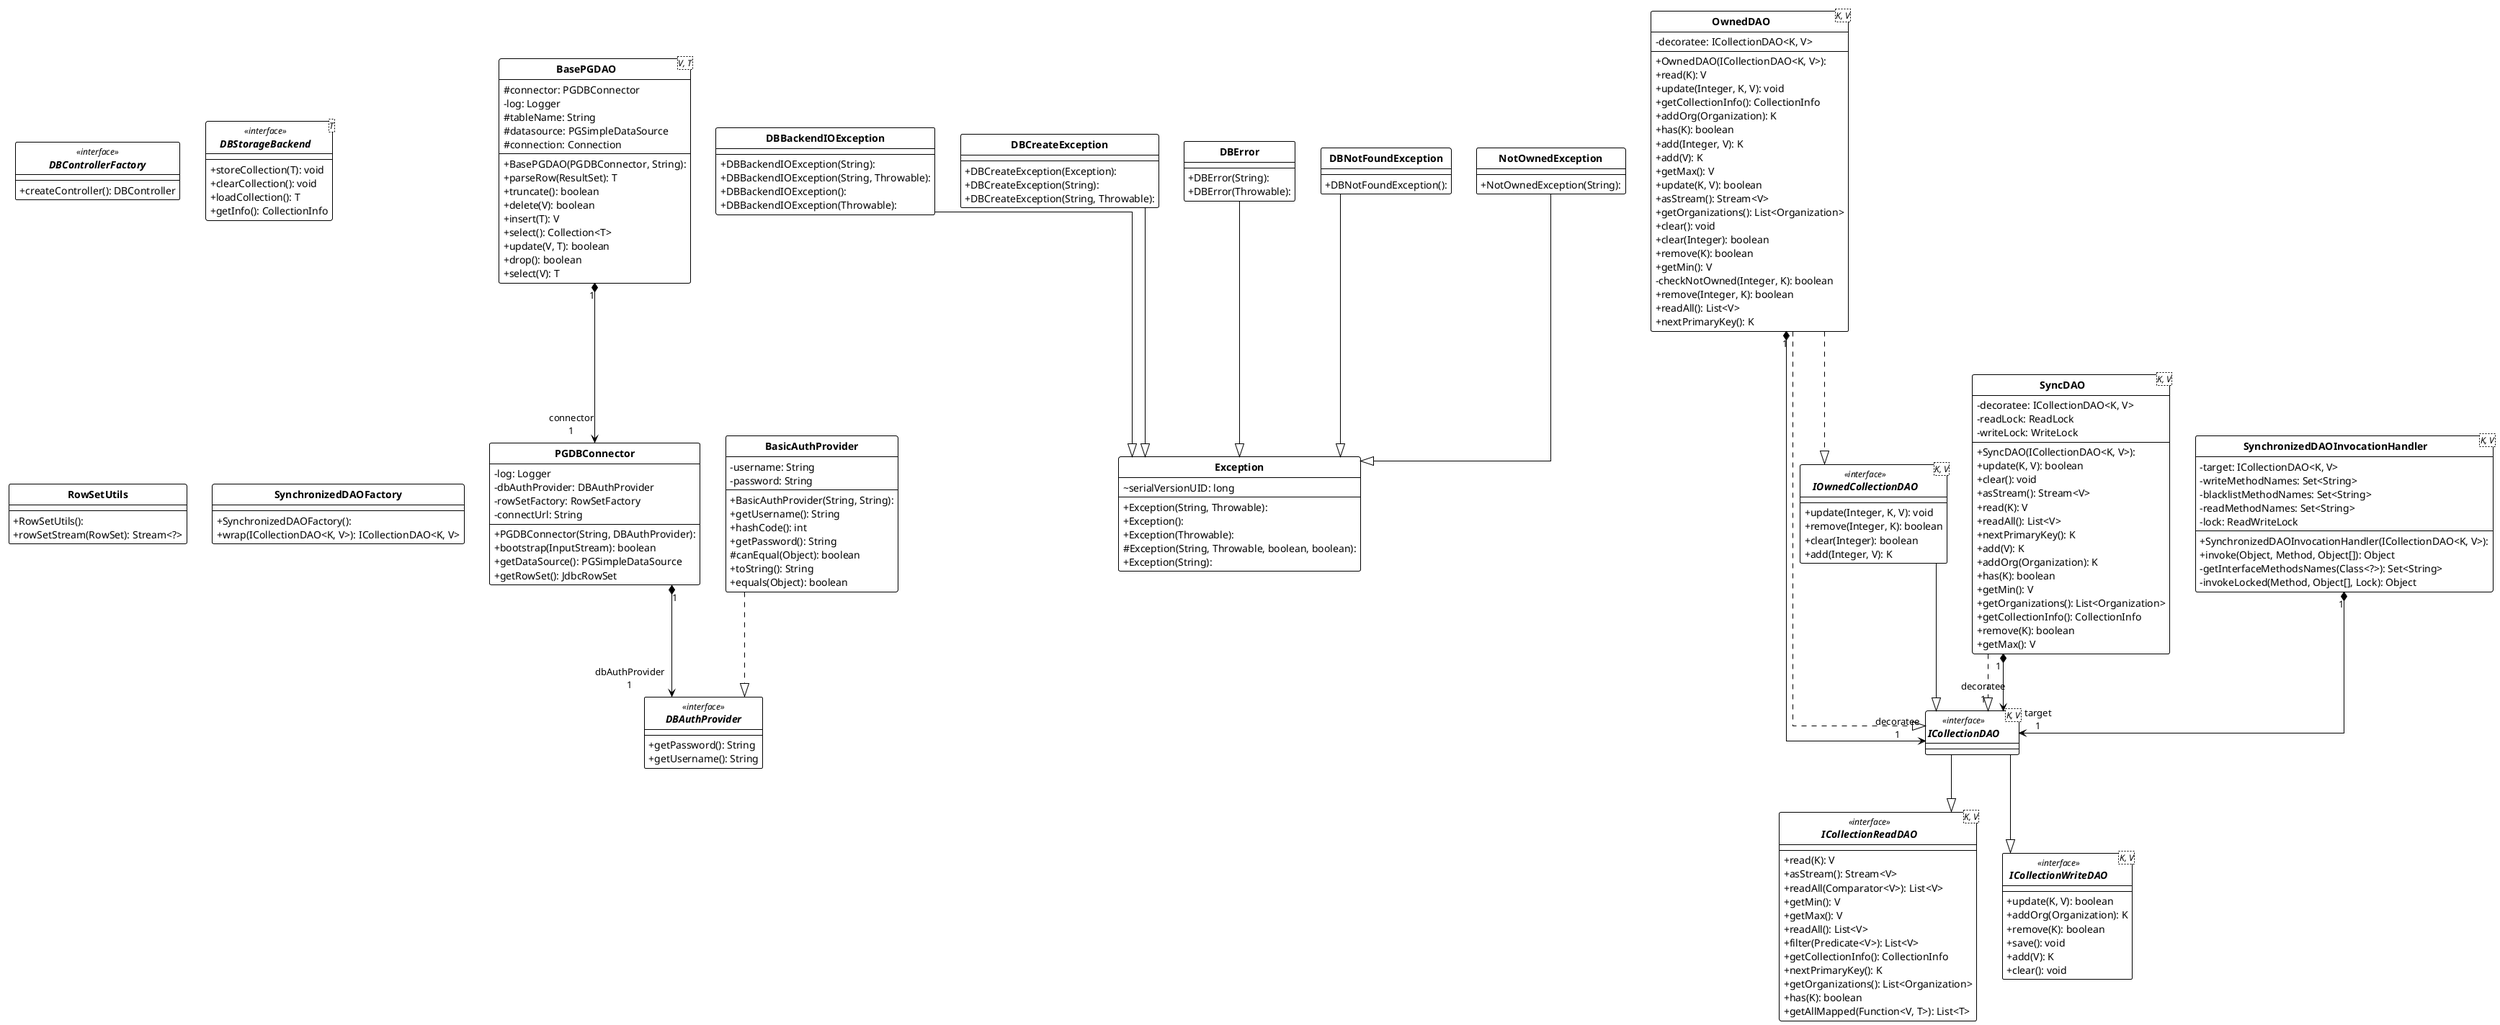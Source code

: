 
@startuml

!theme plain
top to bottom direction
skinparam linetype ortho
skinparam classAttributeIconSize 0
hide circle

<style>
classDiagram {
    class {
        header {
            FontStyle bold
        }
    }
}
</style>
!theme plain
top to bottom direction
skinparam linetype ortho

class BasePGDAO<V, T> {
  + BasePGDAO(PGDBConnector, String): 
  # connector: PGDBConnector
  - log: Logger
  # tableName: String
  # datasource: PGSimpleDataSource
  # connection: Connection
  + parseRow(ResultSet): T
  + truncate(): boolean
  + delete(V): boolean
  + insert(T): V
  + select(): Collection<T>
  + update(V, T): boolean
  + drop(): boolean
  + select(V): T
}
class BasicAuthProvider {
  + BasicAuthProvider(String, String): 
  - username: String
  - password: String
  + getUsername(): String
  + hashCode(): int
  + getPassword(): String
  # canEqual(Object): boolean
  + toString(): String
  + equals(Object): boolean
}
interface DBAuthProvider << interface >> {
  + getPassword(): String
  + getUsername(): String
}
class DBBackendIOException {
  + DBBackendIOException(String): 
  + DBBackendIOException(String, Throwable): 
  + DBBackendIOException(): 
  + DBBackendIOException(Throwable): 
}
interface DBControllerFactory << interface >> {
  + createController(): DBController
}
class DBCreateException {
  + DBCreateException(Exception): 
  + DBCreateException(String): 
  + DBCreateException(String, Throwable): 
}
class DBError {
  + DBError(String): 
  + DBError(Throwable): 
}
class DBNotFoundException {
  + DBNotFoundException(): 
}
interface DBStorageBackend<T> << interface >> {
  + storeCollection(T): void
  + clearCollection(): void
  + loadCollection(): T
  + getInfo(): CollectionInfo
}
class Exception {
  + Exception(String, Throwable): 
  + Exception(): 
  + Exception(Throwable): 
  # Exception(String, Throwable, boolean, boolean): 
  + Exception(String): 
  ~ serialVersionUID: long
}
interface ICollectionDAO<K, V> << interface >>
interface ICollectionReadDAO<K, V> << interface >> {
  + read(K): V
  + asStream(): Stream<V>
  + readAll(Comparator<V>): List<V>
  + getMin(): V
  + getMax(): V
  + readAll(): List<V>
  + filter(Predicate<V>): List<V>
  + getCollectionInfo(): CollectionInfo
  + nextPrimaryKey(): K
  + getOrganizations(): List<Organization>
  + has(K): boolean
  + getAllMapped(Function<V, T>): List<T>
}
interface ICollectionWriteDAO<K, V> << interface >> {
  + update(K, V): boolean
  + addOrg(Organization): K
  + remove(K): boolean
  + save(): void
  + add(V): K
  + clear(): void
}
interface IOwnedCollectionDAO<K, V> << interface >> {
  + update(Integer, K, V): void
  + remove(Integer, K): boolean
  + clear(Integer): boolean
  + add(Integer, V): K
}
class NotOwnedException {
  + NotOwnedException(String): 
}
class OwnedDAO<K, V> {
  + OwnedDAO(ICollectionDAO<K, V>): 
  - decoratee: ICollectionDAO<K, V>
  + read(K): V
  + update(Integer, K, V): void
  + getCollectionInfo(): CollectionInfo
  + addOrg(Organization): K
  + has(K): boolean
  + add(Integer, V): K
  + add(V): K
  + getMax(): V
  + update(K, V): boolean
  + asStream(): Stream<V>
  + getOrganizations(): List<Organization>
  + clear(): void
  + clear(Integer): boolean
  + remove(K): boolean
  + getMin(): V
  - checkNotOwned(Integer, K): boolean
  + remove(Integer, K): boolean
  + readAll(): List<V>
  + nextPrimaryKey(): K
}
class PGDBConnector {
  + PGDBConnector(String, DBAuthProvider): 
  - log: Logger
  - dbAuthProvider: DBAuthProvider
  - rowSetFactory: RowSetFactory
  - connectUrl: String
  + bootstrap(InputStream): boolean
  + getDataSource(): PGSimpleDataSource
  + getRowSet(): JdbcRowSet
}
class RowSetUtils {
  + RowSetUtils(): 
  + rowSetStream(RowSet): Stream<?>
}
class SyncDAO<K, V> {
  + SyncDAO(ICollectionDAO<K, V>): 
  - decoratee: ICollectionDAO<K, V>
  - readLock: ReadLock
  - writeLock: WriteLock
  + update(K, V): boolean
  + clear(): void
  + asStream(): Stream<V>
  + read(K): V
  + readAll(): List<V>
  + nextPrimaryKey(): K
  + add(V): K
  + addOrg(Organization): K
  + has(K): boolean
  + getMin(): V
  + getOrganizations(): List<Organization>
  + getCollectionInfo(): CollectionInfo
  + remove(K): boolean
  + getMax(): V
}
class SynchronizedDAOFactory {
  + SynchronizedDAOFactory(): 
  + wrap(ICollectionDAO<K, V>): ICollectionDAO<K, V>
}
class SynchronizedDAOInvocationHandler<K, V> {
  + SynchronizedDAOInvocationHandler(ICollectionDAO<K, V>): 
  - target: ICollectionDAO<K, V>
  - writeMethodNames: Set<String>
  - blacklistMethodNames: Set<String>
  - readMethodNames: Set<String>
  - lock: ReadWriteLock
  + invoke(Object, Method, Object[]): Object
  - getInterfaceMethodsNames(Class<?>): Set<String>
  - invokeLocked(Method, Object[], Lock): Object
}

BasePGDAO                        "1" *--> "connector\n1" PGDBConnector                    
BasicAuthProvider                 ..^  DBAuthProvider                   
DBBackendIOException              --^  Exception                        
DBCreateException                 --^  Exception                        
DBError                           --^  Exception                        
DBNotFoundException               --^  Exception                        
ICollectionDAO                    --^  ICollectionReadDAO               
ICollectionDAO                    --^  ICollectionWriteDAO              
IOwnedCollectionDAO               --^  ICollectionDAO                   
NotOwnedException                 --^  Exception                        
OwnedDAO                          ..^  ICollectionDAO                   
OwnedDAO                         "1" *--> "decoratee\n1" ICollectionDAO                   
OwnedDAO                          ..^  IOwnedCollectionDAO              
PGDBConnector                    "1" *--> "dbAuthProvider\n1" DBAuthProvider                   
SyncDAO                           ..^  ICollectionDAO                   
SyncDAO                          "1" *--> "decoratee\n1" ICollectionDAO                   
SynchronizedDAOInvocationHandler "1" *--> "target\n1" ICollectionDAO                   
@enduml
